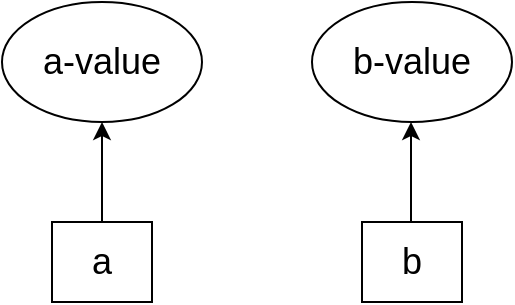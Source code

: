 <mxfile>
    <diagram id="wwmNywxokyha5ymcC5Q6" name="第 1 页">
        <mxGraphModel dx="175" dy="286" grid="1" gridSize="10" guides="1" tooltips="1" connect="1" arrows="1" fold="1" page="1" pageScale="1" pageWidth="850" pageHeight="1100" math="0" shadow="0">
            <root>
                <mxCell id="0"/>
                <mxCell id="1" parent="0"/>
                <mxCell id="2" value="&lt;font style=&quot;font-size: 18px;&quot;&gt;a&lt;/font&gt;" style="rounded=0;whiteSpace=wrap;html=1;" vertex="1" parent="1">
                    <mxGeometry x="100" y="180" width="50" height="40" as="geometry"/>
                </mxCell>
                <mxCell id="3" value="&lt;font style=&quot;font-size: 18px;&quot;&gt;b&lt;/font&gt;" style="rounded=0;whiteSpace=wrap;html=1;" vertex="1" parent="1">
                    <mxGeometry x="255" y="180" width="50" height="40" as="geometry"/>
                </mxCell>
                <mxCell id="4" value="a-value" style="ellipse;whiteSpace=wrap;html=1;fontSize=18;" vertex="1" parent="1">
                    <mxGeometry x="75" y="70" width="100" height="60" as="geometry"/>
                </mxCell>
                <mxCell id="5" value="b-value" style="ellipse;whiteSpace=wrap;html=1;fontSize=18;" vertex="1" parent="1">
                    <mxGeometry x="230" y="70" width="100" height="60" as="geometry"/>
                </mxCell>
                <mxCell id="6" value="" style="endArrow=classic;html=1;fontSize=18;entryX=0.5;entryY=1;entryDx=0;entryDy=0;exitX=0.5;exitY=0;exitDx=0;exitDy=0;" edge="1" parent="1" source="2" target="4">
                    <mxGeometry width="50" height="50" relative="1" as="geometry">
                        <mxPoint x="50" y="230" as="sourcePoint"/>
                        <mxPoint x="100" y="180" as="targetPoint"/>
                    </mxGeometry>
                </mxCell>
                <mxCell id="7" value="" style="endArrow=classic;html=1;fontSize=18;entryX=0.5;entryY=1;entryDx=0;entryDy=0;exitX=0.5;exitY=0;exitDx=0;exitDy=0;" edge="1" parent="1">
                    <mxGeometry width="50" height="50" relative="1" as="geometry">
                        <mxPoint x="279.5" y="180" as="sourcePoint"/>
                        <mxPoint x="279.5" y="130" as="targetPoint"/>
                    </mxGeometry>
                </mxCell>
            </root>
        </mxGraphModel>
    </diagram>
</mxfile>